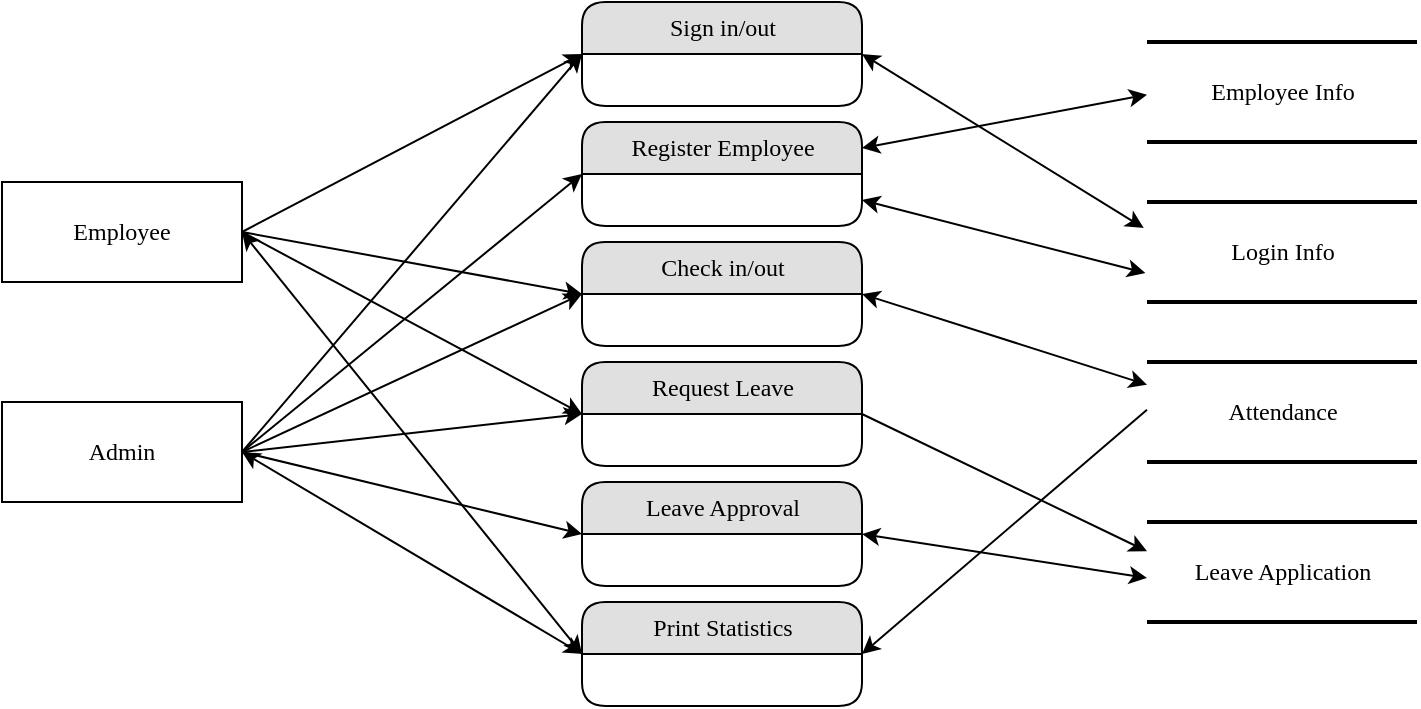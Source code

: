 <mxfile version="13.7.3" type="device"><diagram name="Page-1" id="52a04d89-c75d-2922-d76d-85b35f80e030"><mxGraphModel dx="905" dy="672" grid="1" gridSize="10" guides="1" tooltips="1" connect="1" arrows="1" fold="1" page="1" pageScale="1" pageWidth="1100" pageHeight="850" background="#ffffff" math="0" shadow="0"><root><mxCell id="0"/><mxCell id="1" parent="0"/><mxCell id="fcNKYi-0pWdPbby1DriJ-9" value="Employee" style="whiteSpace=wrap;html=1;rounded=0;shadow=0;comic=0;labelBackgroundColor=none;strokeWidth=1;fontFamily=Verdana;fontSize=12;align=center;" vertex="1" parent="1"><mxGeometry x="10" y="100" width="120" height="50" as="geometry"/></mxCell><mxCell id="fcNKYi-0pWdPbby1DriJ-10" value="Admin" style="whiteSpace=wrap;html=1;rounded=0;shadow=0;comic=0;labelBackgroundColor=none;strokeWidth=1;fontFamily=Verdana;fontSize=12;align=center;" vertex="1" parent="1"><mxGeometry x="10" y="210" width="120" height="50" as="geometry"/></mxCell><mxCell id="fcNKYi-0pWdPbby1DriJ-11" value="Employee&amp;nbsp;Info" style="html=1;rounded=0;shadow=0;comic=0;labelBackgroundColor=none;strokeWidth=2;fontFamily=Verdana;fontSize=12;align=center;shape=mxgraph.ios7ui.horLines;" vertex="1" parent="1"><mxGeometry x="582.5" y="30" width="135" height="50" as="geometry"/></mxCell><mxCell id="fcNKYi-0pWdPbby1DriJ-12" value="Login Info" style="html=1;rounded=0;shadow=0;comic=0;labelBackgroundColor=none;strokeWidth=2;fontFamily=Verdana;fontSize=12;align=center;shape=mxgraph.ios7ui.horLines;" vertex="1" parent="1"><mxGeometry x="582.5" y="110" width="135" height="50" as="geometry"/></mxCell><mxCell id="fcNKYi-0pWdPbby1DriJ-13" value="Attendance" style="html=1;rounded=0;shadow=0;comic=0;labelBackgroundColor=none;strokeWidth=2;fontFamily=Verdana;fontSize=12;align=center;shape=mxgraph.ios7ui.horLines;" vertex="1" parent="1"><mxGeometry x="582.5" y="190" width="135" height="50" as="geometry"/></mxCell><mxCell id="fcNKYi-0pWdPbby1DriJ-18" value="Leave Application" style="html=1;rounded=0;shadow=0;comic=0;labelBackgroundColor=none;strokeWidth=2;fontFamily=Verdana;fontSize=12;align=center;shape=mxgraph.ios7ui.horLines;" vertex="1" parent="1"><mxGeometry x="582.5" y="270" width="135" height="50" as="geometry"/></mxCell><mxCell id="fcNKYi-0pWdPbby1DriJ-21" value="" style="endArrow=classic;html=1;entryX=1;entryY=0.5;entryDx=0;entryDy=0;exitX=0;exitY=0.477;exitDx=0;exitDy=0;exitPerimeter=0;" edge="1" parent="1" source="fcNKYi-0pWdPbby1DriJ-13" target="fcNKYi-0pWdPbby1DriJ-19"><mxGeometry width="50" height="50" relative="1" as="geometry"><mxPoint x="495" y="380" as="sourcePoint"/><mxPoint x="510" y="320" as="targetPoint"/></mxGeometry></mxCell><mxCell id="fcNKYi-0pWdPbby1DriJ-22" value="" style="endArrow=classic;startArrow=classic;html=1;entryX=1;entryY=0.5;entryDx=0;entryDy=0;exitX=-0.012;exitY=0.26;exitDx=0;exitDy=0;exitPerimeter=0;" edge="1" parent="1" source="fcNKYi-0pWdPbby1DriJ-12" target="fcNKYi-0pWdPbby1DriJ-1"><mxGeometry width="50" height="50" relative="1" as="geometry"><mxPoint x="485" y="90" as="sourcePoint"/><mxPoint x="535" y="40" as="targetPoint"/></mxGeometry></mxCell><mxCell id="fcNKYi-0pWdPbby1DriJ-23" value="" style="endArrow=classic;startArrow=classic;html=1;entryX=0;entryY=0.527;entryDx=0;entryDy=0;entryPerimeter=0;exitX=1;exitY=0.25;exitDx=0;exitDy=0;" edge="1" parent="1" source="fcNKYi-0pWdPbby1DriJ-3" target="fcNKYi-0pWdPbby1DriJ-11"><mxGeometry width="50" height="50" relative="1" as="geometry"><mxPoint x="180" y="120" as="sourcePoint"/><mxPoint x="230" y="70" as="targetPoint"/></mxGeometry></mxCell><mxCell id="fcNKYi-0pWdPbby1DriJ-24" value="" style="endArrow=classic;startArrow=classic;html=1;exitX=1;exitY=0.75;exitDx=0;exitDy=0;entryX=-0.006;entryY=0.71;entryDx=0;entryDy=0;entryPerimeter=0;" edge="1" parent="1" source="fcNKYi-0pWdPbby1DriJ-3" target="fcNKYi-0pWdPbby1DriJ-12"><mxGeometry width="50" height="50" relative="1" as="geometry"><mxPoint x="480" y="170" as="sourcePoint"/><mxPoint x="530" y="120" as="targetPoint"/></mxGeometry></mxCell><mxCell id="fcNKYi-0pWdPbby1DriJ-25" value="" style="endArrow=classic;startArrow=classic;html=1;exitX=1;exitY=0.5;exitDx=0;exitDy=0;entryX=0;entryY=0.227;entryDx=0;entryDy=0;entryPerimeter=0;" edge="1" parent="1" source="fcNKYi-0pWdPbby1DriJ-5" target="fcNKYi-0pWdPbby1DriJ-13"><mxGeometry width="50" height="50" relative="1" as="geometry"><mxPoint x="500" y="230" as="sourcePoint"/><mxPoint x="550" y="180" as="targetPoint"/></mxGeometry></mxCell><mxCell id="fcNKYi-0pWdPbby1DriJ-26" value="" style="endArrow=classic;html=1;exitX=1;exitY=0.5;exitDx=0;exitDy=0;entryX=0;entryY=0.5;entryDx=0;entryDy=0;" edge="1" parent="1" source="fcNKYi-0pWdPbby1DriJ-9" target="fcNKYi-0pWdPbby1DriJ-1"><mxGeometry width="50" height="50" relative="1" as="geometry"><mxPoint x="170" y="170" as="sourcePoint"/><mxPoint x="220" y="120" as="targetPoint"/></mxGeometry></mxCell><mxCell id="fcNKYi-0pWdPbby1DriJ-27" value="" style="endArrow=classic;html=1;exitX=1;exitY=0.5;exitDx=0;exitDy=0;entryX=0;entryY=0.5;entryDx=0;entryDy=0;" edge="1" parent="1" source="fcNKYi-0pWdPbby1DriJ-10" target="fcNKYi-0pWdPbby1DriJ-3"><mxGeometry width="50" height="50" relative="1" as="geometry"><mxPoint x="160" y="200" as="sourcePoint"/><mxPoint x="210" y="150" as="targetPoint"/></mxGeometry></mxCell><mxCell id="fcNKYi-0pWdPbby1DriJ-28" value="" style="endArrow=classic;html=1;exitX=1;exitY=0.5;exitDx=0;exitDy=0;entryX=0;entryY=0.5;entryDx=0;entryDy=0;" edge="1" parent="1" source="fcNKYi-0pWdPbby1DriJ-9" target="fcNKYi-0pWdPbby1DriJ-5"><mxGeometry width="50" height="50" relative="1" as="geometry"><mxPoint x="180" y="240" as="sourcePoint"/><mxPoint x="230" y="190" as="targetPoint"/></mxGeometry></mxCell><mxCell id="fcNKYi-0pWdPbby1DriJ-29" value="" style="endArrow=classic;html=1;exitX=1;exitY=0.5;exitDx=0;exitDy=0;entryX=0;entryY=0.5;entryDx=0;entryDy=0;" edge="1" parent="1" source="fcNKYi-0pWdPbby1DriJ-9" target="fcNKYi-0pWdPbby1DriJ-7"><mxGeometry width="50" height="50" relative="1" as="geometry"><mxPoint x="180" y="250" as="sourcePoint"/><mxPoint x="230" y="200" as="targetPoint"/></mxGeometry></mxCell><mxCell id="fcNKYi-0pWdPbby1DriJ-30" value="" style="endArrow=classic;html=1;entryX=0;entryY=0.5;entryDx=0;entryDy=0;exitX=1;exitY=0.5;exitDx=0;exitDy=0;" edge="1" parent="1" source="fcNKYi-0pWdPbby1DriJ-10" target="fcNKYi-0pWdPbby1DriJ-16"><mxGeometry width="50" height="50" relative="1" as="geometry"><mxPoint x="130" y="130" as="sourcePoint"/><mxPoint x="230" y="230" as="targetPoint"/></mxGeometry></mxCell><mxCell id="fcNKYi-0pWdPbby1DriJ-32" value="" style="endArrow=classic;html=1;exitX=1;exitY=0.5;exitDx=0;exitDy=0;entryX=0;entryY=0.5;entryDx=0;entryDy=0;" edge="1" parent="1" source="fcNKYi-0pWdPbby1DriJ-10" target="fcNKYi-0pWdPbby1DriJ-7"><mxGeometry width="50" height="50" relative="1" as="geometry"><mxPoint x="120" y="410" as="sourcePoint"/><mxPoint x="170" y="360" as="targetPoint"/></mxGeometry></mxCell><mxCell id="fcNKYi-0pWdPbby1DriJ-33" value="" style="endArrow=classic;html=1;exitX=1;exitY=0.5;exitDx=0;exitDy=0;entryX=0;entryY=0.5;entryDx=0;entryDy=0;" edge="1" parent="1" source="fcNKYi-0pWdPbby1DriJ-10" target="fcNKYi-0pWdPbby1DriJ-1"><mxGeometry width="50" height="50" relative="1" as="geometry"><mxPoint x="150" y="350" as="sourcePoint"/><mxPoint x="200" y="300" as="targetPoint"/></mxGeometry></mxCell><mxCell id="fcNKYi-0pWdPbby1DriJ-34" value="" style="endArrow=classic;html=1;exitX=1;exitY=0.5;exitDx=0;exitDy=0;entryX=0;entryY=0.5;entryDx=0;entryDy=0;" edge="1" parent="1" source="fcNKYi-0pWdPbby1DriJ-10" target="fcNKYi-0pWdPbby1DriJ-5"><mxGeometry width="50" height="50" relative="1" as="geometry"><mxPoint x="170" y="380" as="sourcePoint"/><mxPoint x="220" y="330" as="targetPoint"/></mxGeometry></mxCell><mxCell id="fcNKYi-0pWdPbby1DriJ-36" value="" style="endArrow=classic;startArrow=classic;html=1;exitX=1;exitY=0.5;exitDx=0;exitDy=0;entryX=0;entryY=0.56;entryDx=0;entryDy=0;entryPerimeter=0;" edge="1" parent="1" source="fcNKYi-0pWdPbby1DriJ-16" target="fcNKYi-0pWdPbby1DriJ-18"><mxGeometry width="50" height="50" relative="1" as="geometry"><mxPoint x="480" y="410" as="sourcePoint"/><mxPoint x="530" y="360" as="targetPoint"/></mxGeometry></mxCell><mxCell id="fcNKYi-0pWdPbby1DriJ-37" value="" style="endArrow=classic;html=1;exitX=1;exitY=0.5;exitDx=0;exitDy=0;entryX=0;entryY=0.293;entryDx=0;entryDy=0;entryPerimeter=0;" edge="1" parent="1" source="fcNKYi-0pWdPbby1DriJ-7" target="fcNKYi-0pWdPbby1DriJ-18"><mxGeometry width="50" height="50" relative="1" as="geometry"><mxPoint x="480" y="270" as="sourcePoint"/><mxPoint x="530" y="220" as="targetPoint"/></mxGeometry></mxCell><mxCell id="fcNKYi-0pWdPbby1DriJ-38" value="" style="endArrow=classic;startArrow=classic;html=1;exitX=1;exitY=0.5;exitDx=0;exitDy=0;entryX=0;entryY=0.5;entryDx=0;entryDy=0;" edge="1" parent="1" source="fcNKYi-0pWdPbby1DriJ-10" target="fcNKYi-0pWdPbby1DriJ-19"><mxGeometry width="50" height="50" relative="1" as="geometry"><mxPoint x="180" y="350" as="sourcePoint"/><mxPoint x="230" y="300" as="targetPoint"/></mxGeometry></mxCell><mxCell id="fcNKYi-0pWdPbby1DriJ-39" value="" style="endArrow=classic;startArrow=classic;html=1;exitX=0;exitY=0.5;exitDx=0;exitDy=0;entryX=1;entryY=0.5;entryDx=0;entryDy=0;" edge="1" parent="1" source="fcNKYi-0pWdPbby1DriJ-19" target="fcNKYi-0pWdPbby1DriJ-9"><mxGeometry width="50" height="50" relative="1" as="geometry"><mxPoint x="140" y="352" as="sourcePoint"/><mxPoint x="140" y="130" as="targetPoint"/></mxGeometry></mxCell><mxCell id="fcNKYi-0pWdPbby1DriJ-1" value="Sign in/out" style="swimlane;html=1;fontStyle=0;childLayout=stackLayout;horizontal=1;startSize=26;fillColor=#e0e0e0;horizontalStack=0;resizeParent=1;resizeLast=0;collapsible=1;marginBottom=0;swimlaneFillColor=#ffffff;align=center;rounded=1;shadow=0;comic=0;labelBackgroundColor=none;strokeWidth=1;fontFamily=Verdana;fontSize=12" vertex="1" parent="1"><mxGeometry x="300" y="10" width="140" height="52" as="geometry"/></mxCell><mxCell id="fcNKYi-0pWdPbby1DriJ-3" value="Register Employee" style="swimlane;html=1;fontStyle=0;childLayout=stackLayout;horizontal=1;startSize=26;fillColor=#e0e0e0;horizontalStack=0;resizeParent=1;resizeLast=0;collapsible=1;marginBottom=0;swimlaneFillColor=#ffffff;align=center;rounded=1;shadow=0;comic=0;labelBackgroundColor=none;strokeWidth=1;fontFamily=Verdana;fontSize=12" vertex="1" parent="1"><mxGeometry x="300" y="70" width="140" height="52" as="geometry"/></mxCell><mxCell id="fcNKYi-0pWdPbby1DriJ-5" value="Check in/out" style="swimlane;html=1;fontStyle=0;childLayout=stackLayout;horizontal=1;startSize=26;fillColor=#e0e0e0;horizontalStack=0;resizeParent=1;resizeLast=0;collapsible=1;marginBottom=0;swimlaneFillColor=#ffffff;align=center;rounded=1;shadow=0;comic=0;labelBackgroundColor=none;strokeWidth=1;fontFamily=Verdana;fontSize=12" vertex="1" parent="1"><mxGeometry x="300" y="130" width="140" height="52" as="geometry"/></mxCell><mxCell id="fcNKYi-0pWdPbby1DriJ-7" value="Request Leave" style="swimlane;html=1;fontStyle=0;childLayout=stackLayout;horizontal=1;startSize=26;fillColor=#e0e0e0;horizontalStack=0;resizeParent=1;resizeLast=0;collapsible=1;marginBottom=0;swimlaneFillColor=#ffffff;align=center;rounded=1;shadow=0;comic=0;labelBackgroundColor=none;strokeWidth=1;fontFamily=Verdana;fontSize=12" vertex="1" parent="1"><mxGeometry x="300" y="190" width="140" height="52" as="geometry"/></mxCell><mxCell id="fcNKYi-0pWdPbby1DriJ-16" value="Leave Approval" style="swimlane;html=1;fontStyle=0;childLayout=stackLayout;horizontal=1;startSize=26;fillColor=#e0e0e0;horizontalStack=0;resizeParent=1;resizeLast=0;collapsible=1;marginBottom=0;swimlaneFillColor=#ffffff;align=center;rounded=1;shadow=0;comic=0;labelBackgroundColor=none;strokeWidth=1;fontFamily=Verdana;fontSize=12" vertex="1" parent="1"><mxGeometry x="300" y="250" width="140" height="52" as="geometry"/></mxCell><mxCell id="fcNKYi-0pWdPbby1DriJ-19" value="Print Statistics" style="swimlane;html=1;fontStyle=0;childLayout=stackLayout;horizontal=1;startSize=26;fillColor=#e0e0e0;horizontalStack=0;resizeParent=1;resizeLast=0;collapsible=1;marginBottom=0;swimlaneFillColor=#ffffff;align=center;rounded=1;shadow=0;comic=0;labelBackgroundColor=none;strokeWidth=1;fontFamily=Verdana;fontSize=12" vertex="1" parent="1"><mxGeometry x="300" y="310" width="140" height="52" as="geometry"/></mxCell></root></mxGraphModel></diagram></mxfile>